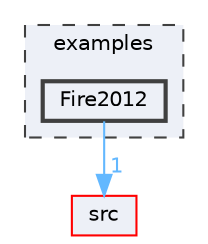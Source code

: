 digraph "/home/runner/work/FastLED/FastLED/examples/Fire2012"
{
 // LATEX_PDF_SIZE
  bgcolor="transparent";
  edge [fontname=Helvetica,fontsize=10,labelfontname=Helvetica,labelfontsize=10];
  node [fontname=Helvetica,fontsize=10,shape=box,height=0.2,width=0.4];
  compound=true
  subgraph clusterdir_d28a4824dc47e487b107a5db32ef43c4 {
    graph [ bgcolor="#edf0f7", pencolor="grey25", label="examples", fontname=Helvetica,fontsize=10 style="filled,dashed", URL="dir_d28a4824dc47e487b107a5db32ef43c4.html",tooltip=""]
  dir_a5438c32bb8a8ac18387223a3f06b103 [label="Fire2012", fillcolor="#edf0f7", color="grey25", style="filled,bold", URL="dir_a5438c32bb8a8ac18387223a3f06b103.html",tooltip=""];
  }
  dir_68267d1309a1af8e8297ef4c3efbcdba [label="src", fillcolor="#edf0f7", color="red", style="filled", URL="dir_68267d1309a1af8e8297ef4c3efbcdba.html",tooltip=""];
  dir_a5438c32bb8a8ac18387223a3f06b103->dir_68267d1309a1af8e8297ef4c3efbcdba [headlabel="1", labeldistance=1.5 headhref="dir_000023_000073.html" href="dir_000023_000073.html" color="steelblue1" fontcolor="steelblue1"];
}
